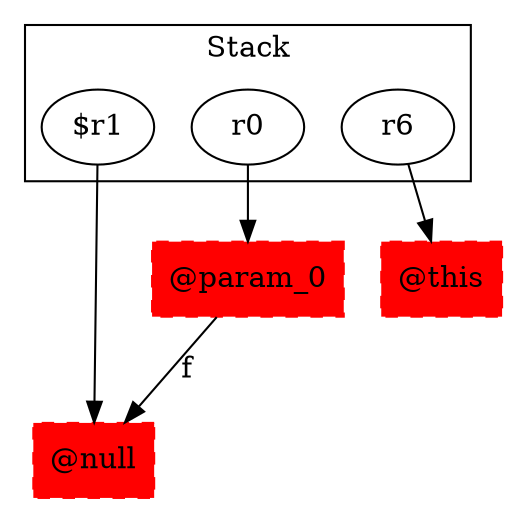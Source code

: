 digraph sample {
  rankDir="LR";
  subgraph cluster_0 {
    label="Stack"
    "$r1"; "r0"; "r6"; 
  }
  "$r1" -> { "@null"[shape=box]};
  "r0" -> { "@param_0"[shape=box]};
  "r6" -> { "@this"[shape=box]};
  "@null"[shape=box, style="filled,dashed"];
  "@this"[shape=box, style="filled,dashed"];
  "@param_0" -> "@null"[label="f", weight="0.2"]
  "@param_0"[shape=box, style="filled,dashed"];
  "@null"[color="red"];
  "@this"[color="red"];
  "@param_0"[color="red"];
}
